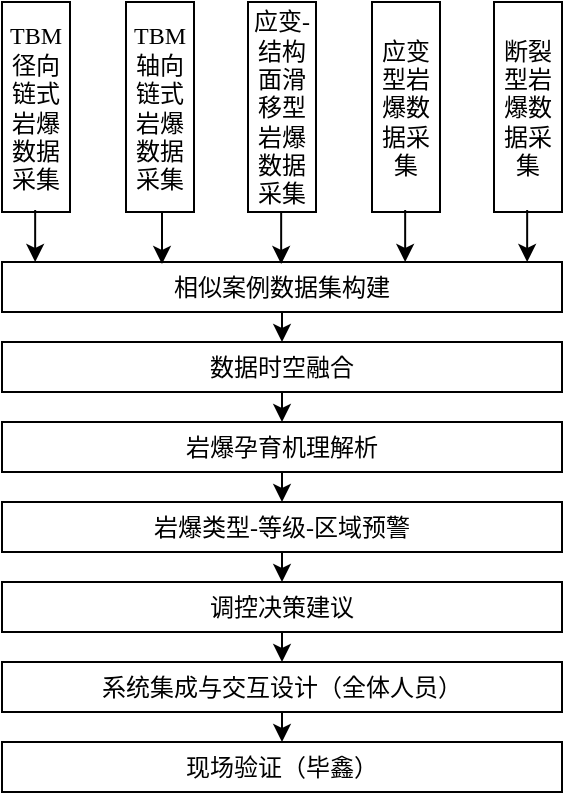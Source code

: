 <mxfile version="28.1.2">
  <diagram name="第 1 页" id="AsR8_wi1bpKjrC80z_sh">
    <mxGraphModel dx="876" dy="596" grid="1" gridSize="10" guides="1" tooltips="1" connect="1" arrows="1" fold="1" page="1" pageScale="1" pageWidth="827" pageHeight="1169" math="0" shadow="0">
      <root>
        <mxCell id="0" />
        <mxCell id="1" parent="0" />
        <mxCell id="B0jpazfzFXSb2_P1Gp61-1" value="&lt;font face=&quot;仿宋_GB2312&quot;&gt;相似案例数据集构建&lt;/font&gt;" style="rounded=0;whiteSpace=wrap;html=1;" parent="1" vertex="1">
          <mxGeometry x="40" y="470" width="280" height="25" as="geometry" />
        </mxCell>
        <mxCell id="e863h8dpBGmLFu_C36_v-2" value="" style="endArrow=classic;html=1;rounded=0;exitX=0.5;exitY=1;exitDx=0;exitDy=0;entryX=0.5;entryY=0;entryDx=0;entryDy=0;" parent="1" source="B0jpazfzFXSb2_P1Gp61-1" edge="1" target="e863h8dpBGmLFu_C36_v-4">
          <mxGeometry width="50" height="50" relative="1" as="geometry">
            <mxPoint x="170" y="510" as="sourcePoint" />
            <mxPoint x="220" y="520" as="targetPoint" />
          </mxGeometry>
        </mxCell>
        <mxCell id="e863h8dpBGmLFu_C36_v-3" value="&lt;font face=&quot;仿宋_GB2312&quot;&gt;岩爆类型-等级-区域预警&lt;/font&gt;" style="rounded=0;whiteSpace=wrap;html=1;" parent="1" vertex="1">
          <mxGeometry x="40" y="590" width="280" height="25" as="geometry" />
        </mxCell>
        <mxCell id="e863h8dpBGmLFu_C36_v-4" value="&lt;span style=&quot;font-family: 仿宋_GB2312;&quot;&gt;数据时空融合&lt;/span&gt;" style="rounded=0;whiteSpace=wrap;html=1;" parent="1" vertex="1">
          <mxGeometry x="40" y="510" width="280" height="25" as="geometry" />
        </mxCell>
        <mxCell id="e863h8dpBGmLFu_C36_v-9" value="&lt;font face=&quot;仿宋_GB2312&quot;&gt;系统集成与交互设计（全体人员）&lt;/font&gt;" style="rounded=0;whiteSpace=wrap;html=1;" parent="1" vertex="1">
          <mxGeometry x="40" y="670" width="280" height="25" as="geometry" />
        </mxCell>
        <mxCell id="e863h8dpBGmLFu_C36_v-23" value="&lt;font face=&quot;仿宋_GB2312&quot;&gt;现场验证（毕鑫）&lt;/font&gt;" style="rounded=0;whiteSpace=wrap;html=1;" parent="1" vertex="1">
          <mxGeometry x="40" y="710" width="280" height="25" as="geometry" />
        </mxCell>
        <mxCell id="e863h8dpBGmLFu_C36_v-25" value="" style="endArrow=classic;html=1;rounded=0;exitX=0.5;exitY=1;exitDx=0;exitDy=0;entryX=0.5;entryY=0;entryDx=0;entryDy=0;" parent="1" edge="1" target="e863h8dpBGmLFu_C36_v-3" source="A9R9xWhOiJBCjYOg_5s1-3">
          <mxGeometry width="50" height="50" relative="1" as="geometry">
            <mxPoint x="241.66" y="670" as="sourcePoint" />
            <mxPoint x="241.66" y="690" as="targetPoint" />
          </mxGeometry>
        </mxCell>
        <mxCell id="_W8AsEhyVa-Awj_ozX27-1" value="&lt;font face=&quot;仿宋_GB2312&quot;&gt;TBM径向链式岩爆数据采集&lt;/font&gt;" style="rounded=0;whiteSpace=wrap;html=1;" parent="1" vertex="1">
          <mxGeometry x="40" y="340" width="34" height="105" as="geometry" />
        </mxCell>
        <mxCell id="_W8AsEhyVa-Awj_ozX27-2" value="&lt;font face=&quot;仿宋_GB2312&quot;&gt;TBM轴向链式岩爆数据采集&lt;/font&gt;" style="rounded=0;whiteSpace=wrap;html=1;" parent="1" vertex="1">
          <mxGeometry x="102" y="340" width="34" height="105" as="geometry" />
        </mxCell>
        <mxCell id="_W8AsEhyVa-Awj_ozX27-3" value="&lt;font face=&quot;仿宋_GB2312&quot;&gt;应变-结构面滑移型岩爆数据采集&lt;/font&gt;" style="rounded=0;whiteSpace=wrap;html=1;" parent="1" vertex="1">
          <mxGeometry x="163" y="340" width="34" height="105" as="geometry" />
        </mxCell>
        <mxCell id="_W8AsEhyVa-Awj_ozX27-4" value="&lt;font face=&quot;仿宋_GB2312&quot;&gt;应变型岩爆数据采集&lt;/font&gt;" style="rounded=0;whiteSpace=wrap;html=1;" parent="1" vertex="1">
          <mxGeometry x="225" y="340" width="34" height="105" as="geometry" />
        </mxCell>
        <mxCell id="_W8AsEhyVa-Awj_ozX27-5" value="&lt;font face=&quot;仿宋_GB2312&quot;&gt;断裂型岩爆数据采集&lt;/font&gt;" style="rounded=0;whiteSpace=wrap;html=1;" parent="1" vertex="1">
          <mxGeometry x="286" y="340" width="34" height="105" as="geometry" />
        </mxCell>
        <mxCell id="_W8AsEhyVa-Awj_ozX27-7" value="" style="endArrow=classic;html=1;rounded=0;exitX=0.5;exitY=1;exitDx=0;exitDy=0;entryX=0.071;entryY=0.033;entryDx=0;entryDy=0;entryPerimeter=0;" parent="1" edge="1">
          <mxGeometry width="50" height="50" relative="1" as="geometry">
            <mxPoint x="120" y="445" as="sourcePoint" />
            <mxPoint x="120" y="471" as="targetPoint" />
          </mxGeometry>
        </mxCell>
        <mxCell id="_W8AsEhyVa-Awj_ozX27-8" value="" style="endArrow=classic;html=1;rounded=0;exitX=0.5;exitY=1;exitDx=0;exitDy=0;entryX=0.071;entryY=0.033;entryDx=0;entryDy=0;entryPerimeter=0;" parent="1" edge="1">
          <mxGeometry width="50" height="50" relative="1" as="geometry">
            <mxPoint x="179.58" y="445" as="sourcePoint" />
            <mxPoint x="179.58" y="471" as="targetPoint" />
          </mxGeometry>
        </mxCell>
        <mxCell id="_W8AsEhyVa-Awj_ozX27-10" value="" style="endArrow=classic;html=1;rounded=0;exitX=0.5;exitY=1;exitDx=0;exitDy=0;entryX=0.071;entryY=0.033;entryDx=0;entryDy=0;entryPerimeter=0;" parent="1" edge="1">
          <mxGeometry width="50" height="50" relative="1" as="geometry">
            <mxPoint x="241.58" y="444" as="sourcePoint" />
            <mxPoint x="241.58" y="470" as="targetPoint" />
          </mxGeometry>
        </mxCell>
        <mxCell id="_W8AsEhyVa-Awj_ozX27-11" value="" style="endArrow=classic;html=1;rounded=0;exitX=0.5;exitY=1;exitDx=0;exitDy=0;entryX=0.071;entryY=0.033;entryDx=0;entryDy=0;entryPerimeter=0;" parent="1" edge="1">
          <mxGeometry width="50" height="50" relative="1" as="geometry">
            <mxPoint x="302.58" y="444" as="sourcePoint" />
            <mxPoint x="302.58" y="470" as="targetPoint" />
          </mxGeometry>
        </mxCell>
        <mxCell id="_W8AsEhyVa-Awj_ozX27-13" value="" style="endArrow=classic;html=1;rounded=0;exitX=0.5;exitY=1;exitDx=0;exitDy=0;entryX=0.5;entryY=0;entryDx=0;entryDy=0;" parent="1" edge="1" target="e863h8dpBGmLFu_C36_v-9" source="A9R9xWhOiJBCjYOg_5s1-6">
          <mxGeometry width="50" height="50" relative="1" as="geometry">
            <mxPoint x="179.5" y="725" as="sourcePoint" />
            <mxPoint x="179" y="670" as="targetPoint" />
          </mxGeometry>
        </mxCell>
        <mxCell id="A9R9xWhOiJBCjYOg_5s1-2" value="" style="endArrow=classic;html=1;rounded=0;exitX=0.5;exitY=1;exitDx=0;exitDy=0;entryX=0.071;entryY=0.033;entryDx=0;entryDy=0;entryPerimeter=0;" edge="1" parent="1">
          <mxGeometry width="50" height="50" relative="1" as="geometry">
            <mxPoint x="56.58" y="444" as="sourcePoint" />
            <mxPoint x="56.58" y="470" as="targetPoint" />
          </mxGeometry>
        </mxCell>
        <mxCell id="A9R9xWhOiJBCjYOg_5s1-3" value="&lt;font face=&quot;仿宋_GB2312&quot;&gt;岩爆孕育机理解析&lt;/font&gt;" style="rounded=0;whiteSpace=wrap;html=1;" vertex="1" parent="1">
          <mxGeometry x="40" y="550" width="280" height="25" as="geometry" />
        </mxCell>
        <mxCell id="A9R9xWhOiJBCjYOg_5s1-4" value="" style="endArrow=classic;html=1;rounded=0;exitX=0.5;exitY=1;exitDx=0;exitDy=0;" edge="1" parent="1" source="e863h8dpBGmLFu_C36_v-4">
          <mxGeometry width="50" height="50" relative="1" as="geometry">
            <mxPoint x="179.58" y="550" as="sourcePoint" />
            <mxPoint x="180" y="550" as="targetPoint" />
          </mxGeometry>
        </mxCell>
        <mxCell id="A9R9xWhOiJBCjYOg_5s1-6" value="&lt;font face=&quot;仿宋_GB2312&quot;&gt;调控决策建议&lt;/font&gt;" style="rounded=0;whiteSpace=wrap;html=1;" vertex="1" parent="1">
          <mxGeometry x="40" y="630" width="280" height="25" as="geometry" />
        </mxCell>
        <mxCell id="A9R9xWhOiJBCjYOg_5s1-7" value="" style="endArrow=classic;html=1;rounded=0;entryX=0.5;entryY=0;entryDx=0;entryDy=0;exitX=0.5;exitY=1;exitDx=0;exitDy=0;" edge="1" parent="1" source="e863h8dpBGmLFu_C36_v-3" target="A9R9xWhOiJBCjYOg_5s1-6">
          <mxGeometry width="50" height="50" relative="1" as="geometry">
            <mxPoint x="180" y="620" as="sourcePoint" />
            <mxPoint x="180" y="615" as="targetPoint" />
          </mxGeometry>
        </mxCell>
        <mxCell id="A9R9xWhOiJBCjYOg_5s1-9" value="" style="endArrow=classic;html=1;rounded=0;exitX=0.5;exitY=1;exitDx=0;exitDy=0;entryX=0.5;entryY=0;entryDx=0;entryDy=0;" edge="1" parent="1" source="e863h8dpBGmLFu_C36_v-9" target="e863h8dpBGmLFu_C36_v-23">
          <mxGeometry width="50" height="50" relative="1" as="geometry">
            <mxPoint x="170" y="660" as="sourcePoint" />
            <mxPoint x="170" y="675" as="targetPoint" />
          </mxGeometry>
        </mxCell>
      </root>
    </mxGraphModel>
  </diagram>
</mxfile>
